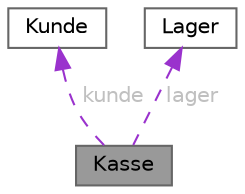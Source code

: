 digraph "Kasse"
{
 // INTERACTIVE_SVG=YES
 // LATEX_PDF_SIZE
  bgcolor="transparent";
  edge [fontname=Helvetica,fontsize=10,labelfontname=Helvetica,labelfontsize=10];
  node [fontname=Helvetica,fontsize=10,shape=box,height=0.2,width=0.4];
  Node1 [id="Node000001",label="Kasse",height=0.2,width=0.4,color="gray40", fillcolor="grey60", style="filled", fontcolor="black",tooltip="Repraesentiert eine Kasse fuer Einkaeufe und erstellt Rechnungen."];
  Node2 -> Node1 [id="edge1_Node000001_Node000002",dir="back",color="darkorchid3",style="dashed",tooltip=" ",label=" kunde",fontcolor="grey" ];
  Node2 [id="Node000002",label="Kunde",height=0.2,width=0.4,color="gray40", fillcolor="white", style="filled",URL="$classKunde.html",tooltip="Repraesentiert einen Kunden mit Einkaufsfunktionen."];
  Node3 -> Node1 [id="edge2_Node000001_Node000003",dir="back",color="darkorchid3",style="dashed",tooltip=" ",label=" lager",fontcolor="grey" ];
  Node3 [id="Node000003",label="Lager",height=0.2,width=0.4,color="gray40", fillcolor="white", style="filled",URL="$classLager.html",tooltip="Klasse, die ein Lagerverwaltungssystem repraesentiert."];
}
